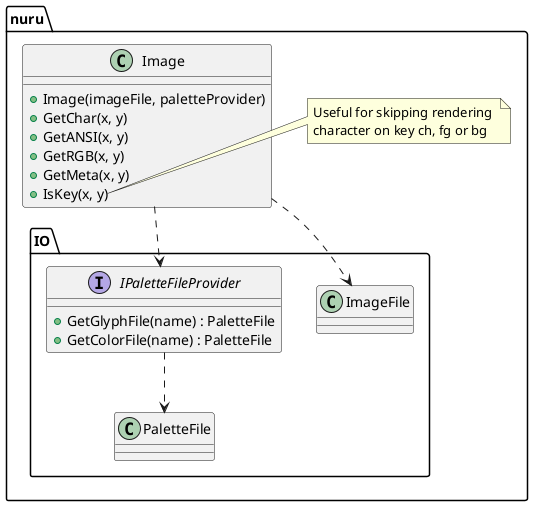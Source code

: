 @startuml
class nuru.Image {
  +Image(imageFile, paletteProvider)
  +GetChar(x, y)
  +GetANSI(x, y)
  +GetRGB(x, y)
  +GetMeta(x, y)
  +IsKey(x, y)
}

class nuru.IO.ImageFile

class nuru.IO.PaletteFile

interface nuru.IO.IPaletteFileProvider {
  +GetGlyphFile(name) : PaletteFile
  +GetColorFile(name) : PaletteFile
}

nuru.IO.IPaletteFileProvider -[dashed]-> nuru.IO.PaletteFile
nuru.Image -[dashed]-> nuru.IO.ImageFile
nuru.Image -[dashed]-> nuru.IO.IPaletteFileProvider

note right of nuru.Image::"IsKey(x, y)"
  Useful for skipping rendering 
  character on key ch, fg or bg
end note
@enduml